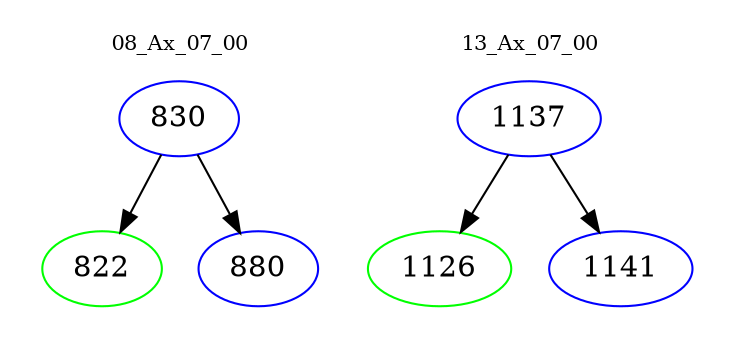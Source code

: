 digraph{
subgraph cluster_0 {
color = white
label = "08_Ax_07_00";
fontsize=10;
T0_830 [label="830", color="blue"]
T0_830 -> T0_822 [color="black"]
T0_822 [label="822", color="green"]
T0_830 -> T0_880 [color="black"]
T0_880 [label="880", color="blue"]
}
subgraph cluster_1 {
color = white
label = "13_Ax_07_00";
fontsize=10;
T1_1137 [label="1137", color="blue"]
T1_1137 -> T1_1126 [color="black"]
T1_1126 [label="1126", color="green"]
T1_1137 -> T1_1141 [color="black"]
T1_1141 [label="1141", color="blue"]
}
}
